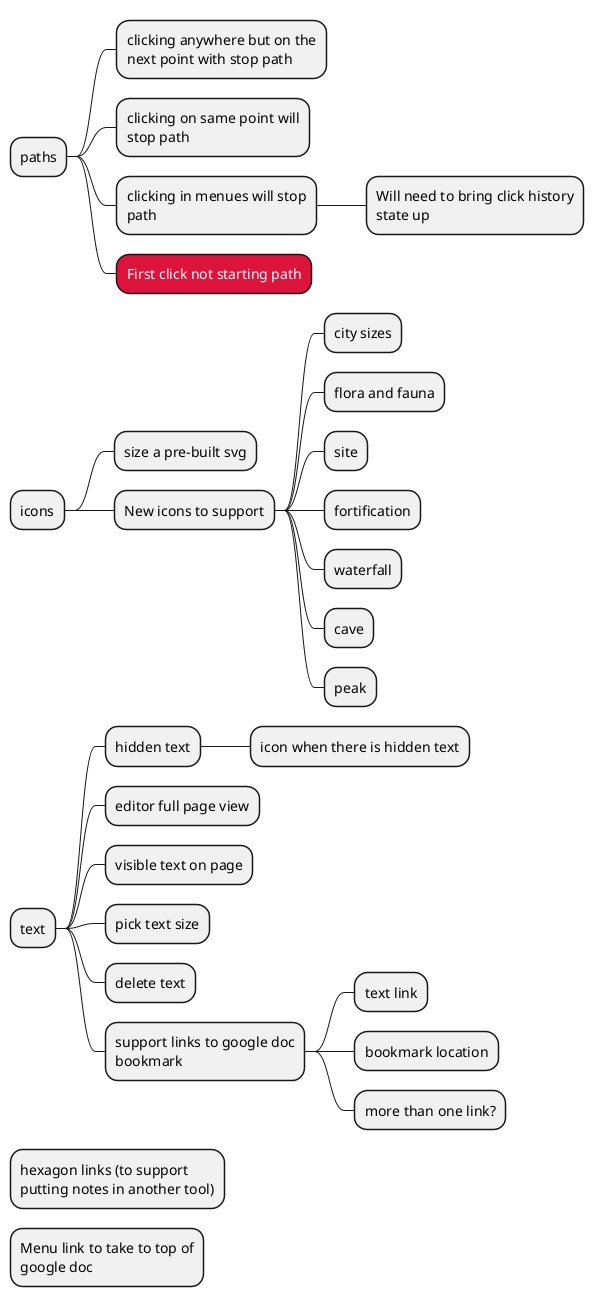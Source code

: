 @startmindmap

<style>

MindmapDiagram {
  node {
    MaximumWidth: 200
  }

  .b {
    BackgroundColor: Crimson
    FontColor: White
  }
}

</style>

* paths
** clicking anywhere but on the next point with stop path
** clicking on same point will stop path
** clicking in menues will stop path
*** Will need to bring click history state up
** First click not starting path <<b>>

* icons
** size a pre-built svg
** New icons to support
*** city sizes
*** flora and fauna
*** site
*** fortification
*** waterfall
*** cave
*** peak

* text
** hidden text
*** icon when there is hidden text
** editor full page view
** visible text on page
** pick text size
** delete text
** support links to google doc bookmark
*** text link
*** bookmark location
*** more than one link?

* hexagon links (to support putting notes in another tool)
* Menu link to take to top of google doc

@endmindmap